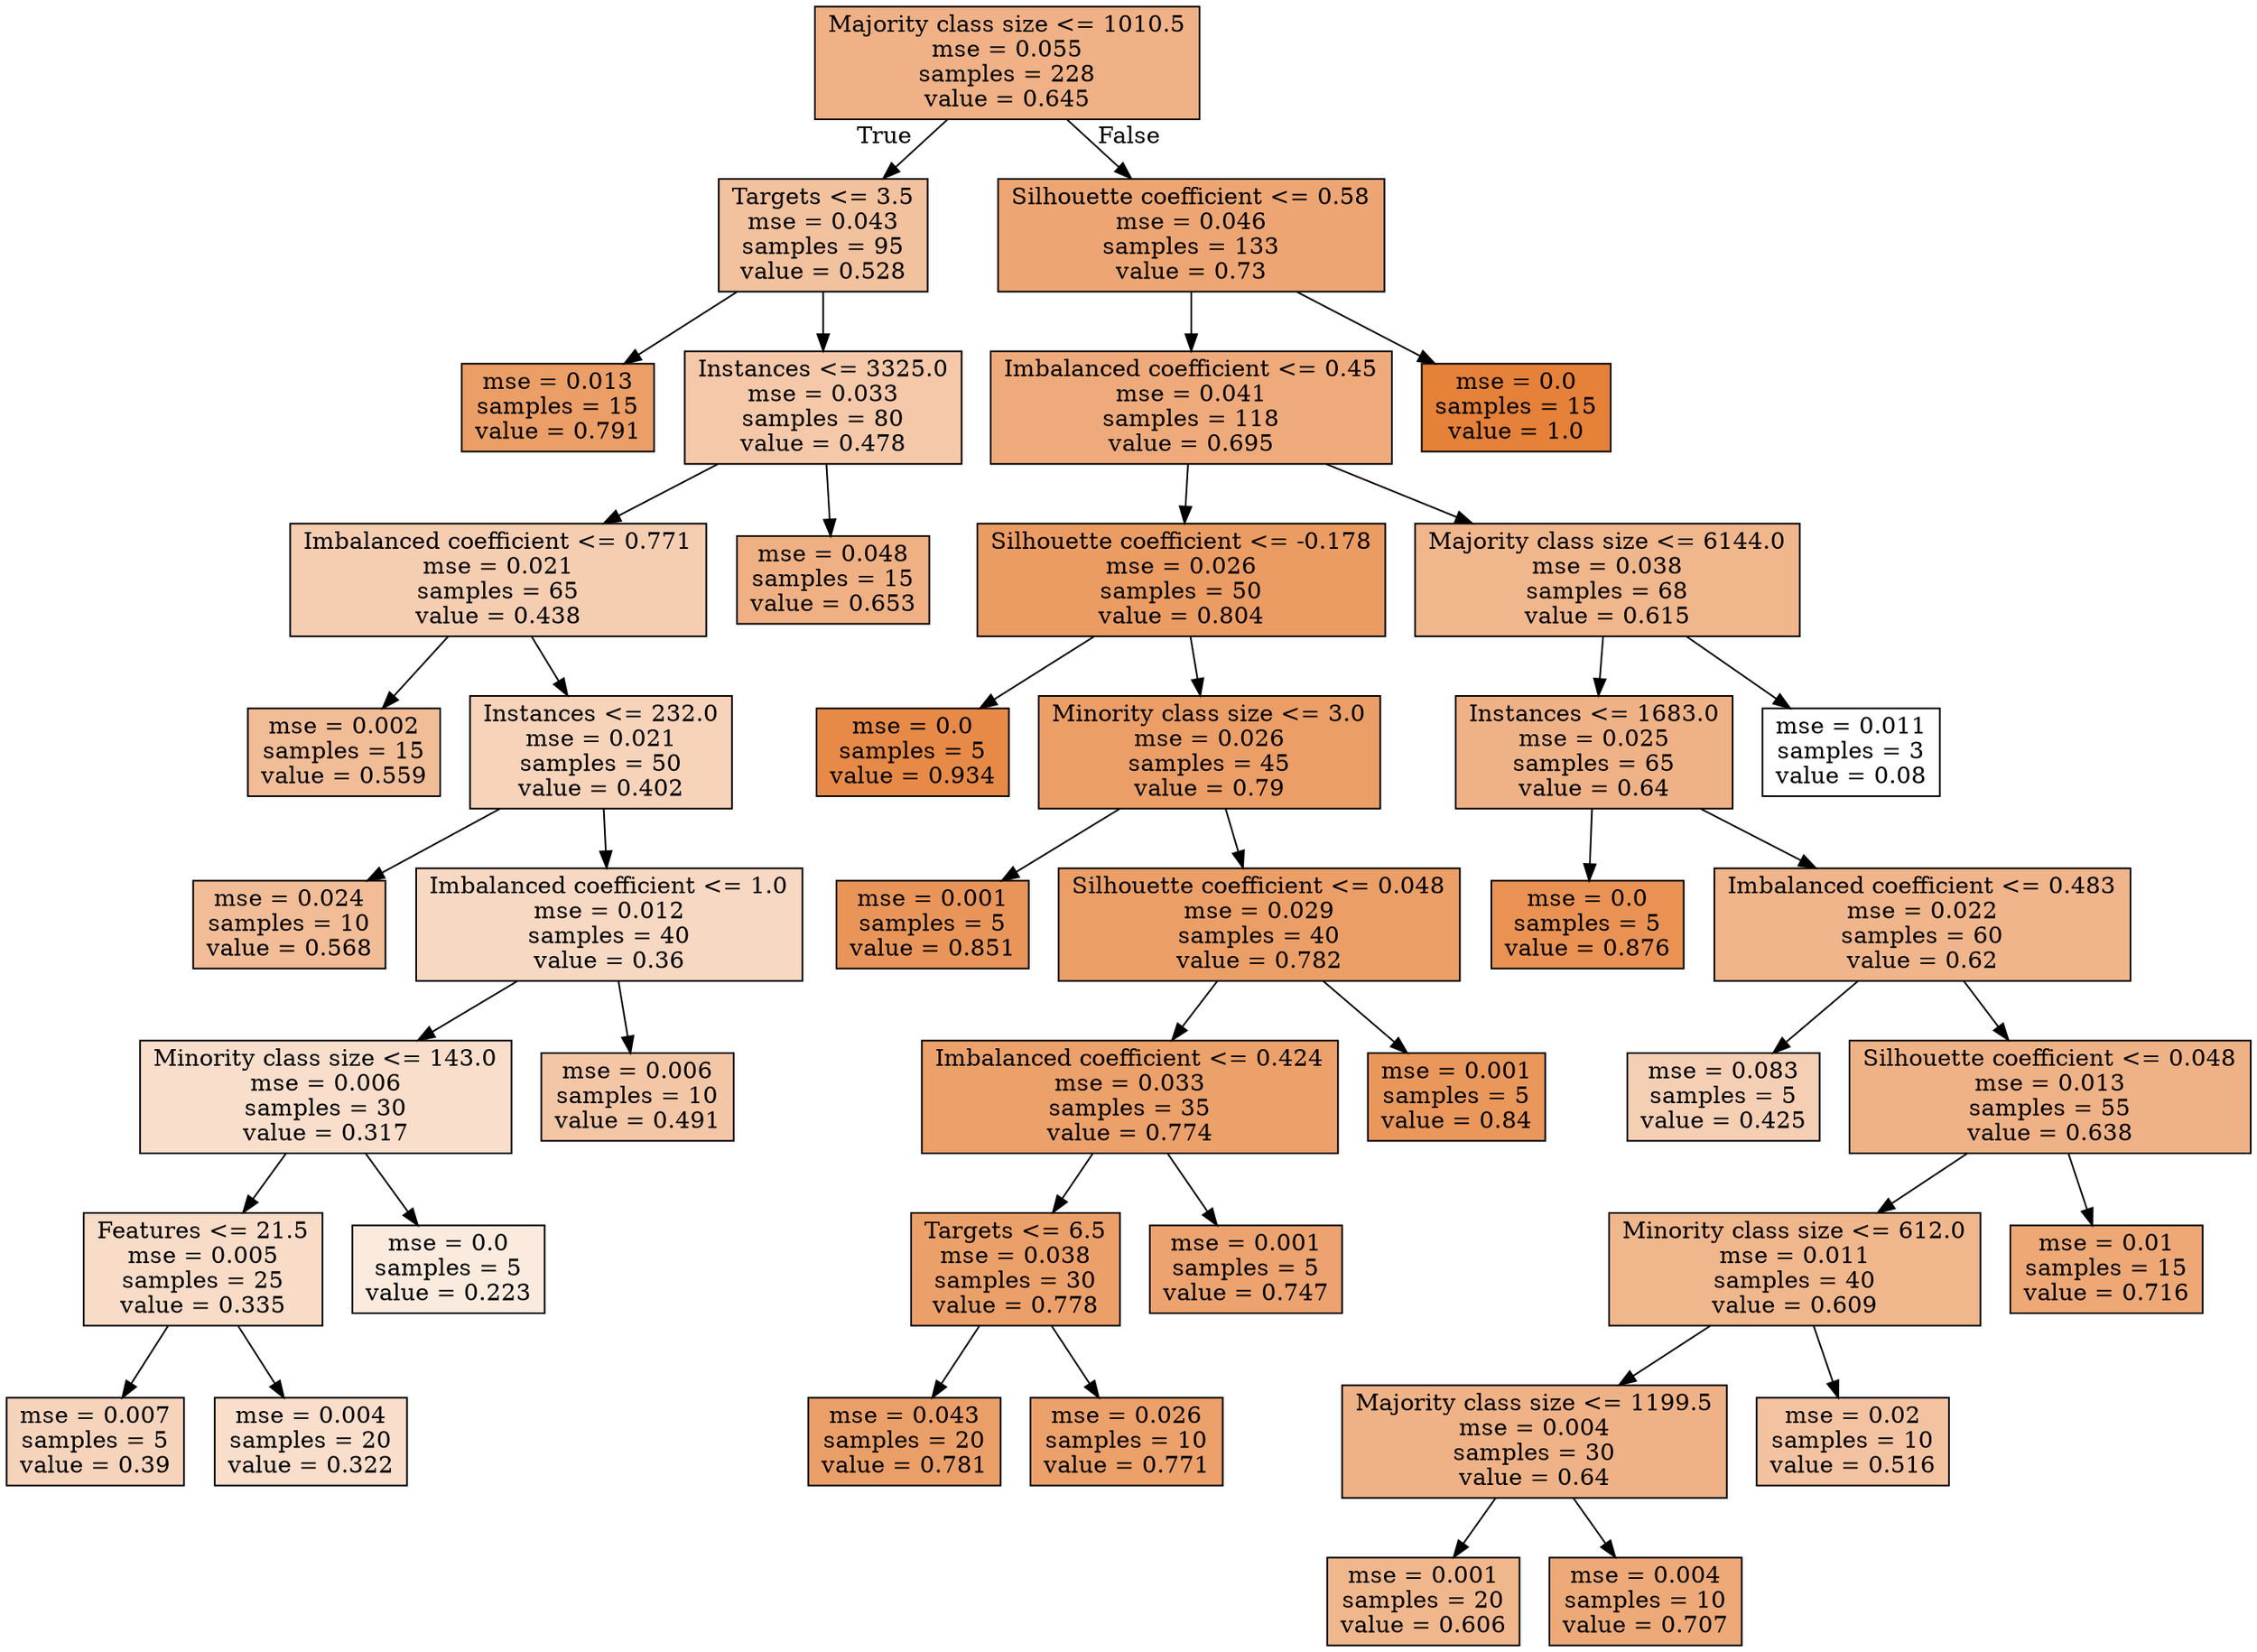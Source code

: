 digraph Tree {
node [shape=box, style="filled", color="black"] ;
0 [label="Majority class size <= 1010.5\nmse = 0.055\nsamples = 228\nvalue = 0.645", fillcolor="#e581399d"] ;
1 [label="Targets <= 3.5\nmse = 0.043\nsamples = 95\nvalue = 0.528", fillcolor="#e581397c"] ;
0 -> 1 [labeldistance=2.5, labelangle=45, headlabel="True"] ;
2 [label="mse = 0.013\nsamples = 15\nvalue = 0.791", fillcolor="#e58139c5"] ;
1 -> 2 ;
3 [label="Instances <= 3325.0\nmse = 0.033\nsamples = 80\nvalue = 0.478", fillcolor="#e581396e"] ;
1 -> 3 ;
4 [label="Imbalanced coefficient <= 0.771\nmse = 0.021\nsamples = 65\nvalue = 0.438", fillcolor="#e5813963"] ;
3 -> 4 ;
5 [label="mse = 0.002\nsamples = 15\nvalue = 0.559", fillcolor="#e5813985"] ;
4 -> 5 ;
6 [label="Instances <= 232.0\nmse = 0.021\nsamples = 50\nvalue = 0.402", fillcolor="#e5813959"] ;
4 -> 6 ;
7 [label="mse = 0.024\nsamples = 10\nvalue = 0.568", fillcolor="#e5813987"] ;
6 -> 7 ;
8 [label="Imbalanced coefficient <= 1.0\nmse = 0.012\nsamples = 40\nvalue = 0.36", fillcolor="#e581394e"] ;
6 -> 8 ;
9 [label="Minority class size <= 143.0\nmse = 0.006\nsamples = 30\nvalue = 0.317", fillcolor="#e5813942"] ;
8 -> 9 ;
10 [label="Features <= 21.5\nmse = 0.005\nsamples = 25\nvalue = 0.335", fillcolor="#e5813947"] ;
9 -> 10 ;
11 [label="mse = 0.007\nsamples = 5\nvalue = 0.39", fillcolor="#e5813956"] ;
10 -> 11 ;
12 [label="mse = 0.004\nsamples = 20\nvalue = 0.322", fillcolor="#e5813943"] ;
10 -> 12 ;
13 [label="mse = 0.0\nsamples = 5\nvalue = 0.223", fillcolor="#e5813928"] ;
9 -> 13 ;
14 [label="mse = 0.006\nsamples = 10\nvalue = 0.491", fillcolor="#e5813972"] ;
8 -> 14 ;
15 [label="mse = 0.048\nsamples = 15\nvalue = 0.653", fillcolor="#e581399f"] ;
3 -> 15 ;
16 [label="Silhouette coefficient <= 0.58\nmse = 0.046\nsamples = 133\nvalue = 0.73", fillcolor="#e58139b4"] ;
0 -> 16 [labeldistance=2.5, labelangle=-45, headlabel="False"] ;
17 [label="Imbalanced coefficient <= 0.45\nmse = 0.041\nsamples = 118\nvalue = 0.695", fillcolor="#e58139ab"] ;
16 -> 17 ;
18 [label="Silhouette coefficient <= -0.178\nmse = 0.026\nsamples = 50\nvalue = 0.804", fillcolor="#e58139c9"] ;
17 -> 18 ;
19 [label="mse = 0.0\nsamples = 5\nvalue = 0.934", fillcolor="#e58139ed"] ;
18 -> 19 ;
20 [label="Minority class size <= 3.0\nmse = 0.026\nsamples = 45\nvalue = 0.79", fillcolor="#e58139c5"] ;
18 -> 20 ;
21 [label="mse = 0.001\nsamples = 5\nvalue = 0.851", fillcolor="#e58139d6"] ;
20 -> 21 ;
22 [label="Silhouette coefficient <= 0.048\nmse = 0.029\nsamples = 40\nvalue = 0.782", fillcolor="#e58139c3"] ;
20 -> 22 ;
23 [label="Imbalanced coefficient <= 0.424\nmse = 0.033\nsamples = 35\nvalue = 0.774", fillcolor="#e58139c0"] ;
22 -> 23 ;
24 [label="Targets <= 6.5\nmse = 0.038\nsamples = 30\nvalue = 0.778", fillcolor="#e58139c1"] ;
23 -> 24 ;
25 [label="mse = 0.043\nsamples = 20\nvalue = 0.781", fillcolor="#e58139c2"] ;
24 -> 25 ;
26 [label="mse = 0.026\nsamples = 10\nvalue = 0.771", fillcolor="#e58139c0"] ;
24 -> 26 ;
27 [label="mse = 0.001\nsamples = 5\nvalue = 0.747", fillcolor="#e58139b9"] ;
23 -> 27 ;
28 [label="mse = 0.001\nsamples = 5\nvalue = 0.84", fillcolor="#e58139d3"] ;
22 -> 28 ;
29 [label="Majority class size <= 6144.0\nmse = 0.038\nsamples = 68\nvalue = 0.615", fillcolor="#e5813994"] ;
17 -> 29 ;
30 [label="Instances <= 1683.0\nmse = 0.025\nsamples = 65\nvalue = 0.64", fillcolor="#e581399b"] ;
29 -> 30 ;
31 [label="mse = 0.0\nsamples = 5\nvalue = 0.876", fillcolor="#e58139dd"] ;
30 -> 31 ;
32 [label="Imbalanced coefficient <= 0.483\nmse = 0.022\nsamples = 60\nvalue = 0.62", fillcolor="#e5813996"] ;
30 -> 32 ;
33 [label="mse = 0.083\nsamples = 5\nvalue = 0.425", fillcolor="#e5813960"] ;
32 -> 33 ;
34 [label="Silhouette coefficient <= 0.048\nmse = 0.013\nsamples = 55\nvalue = 0.638", fillcolor="#e581399b"] ;
32 -> 34 ;
35 [label="Minority class size <= 612.0\nmse = 0.011\nsamples = 40\nvalue = 0.609", fillcolor="#e5813993"] ;
34 -> 35 ;
36 [label="Majority class size <= 1199.5\nmse = 0.004\nsamples = 30\nvalue = 0.64", fillcolor="#e581399b"] ;
35 -> 36 ;
37 [label="mse = 0.001\nsamples = 20\nvalue = 0.606", fillcolor="#e5813992"] ;
36 -> 37 ;
38 [label="mse = 0.004\nsamples = 10\nvalue = 0.707", fillcolor="#e58139ae"] ;
36 -> 38 ;
39 [label="mse = 0.02\nsamples = 10\nvalue = 0.516", fillcolor="#e5813979"] ;
35 -> 39 ;
40 [label="mse = 0.01\nsamples = 15\nvalue = 0.716", fillcolor="#e58139b0"] ;
34 -> 40 ;
41 [label="mse = 0.011\nsamples = 3\nvalue = 0.08", fillcolor="#e5813900"] ;
29 -> 41 ;
42 [label="mse = 0.0\nsamples = 15\nvalue = 1.0", fillcolor="#e58139ff"] ;
16 -> 42 ;
}